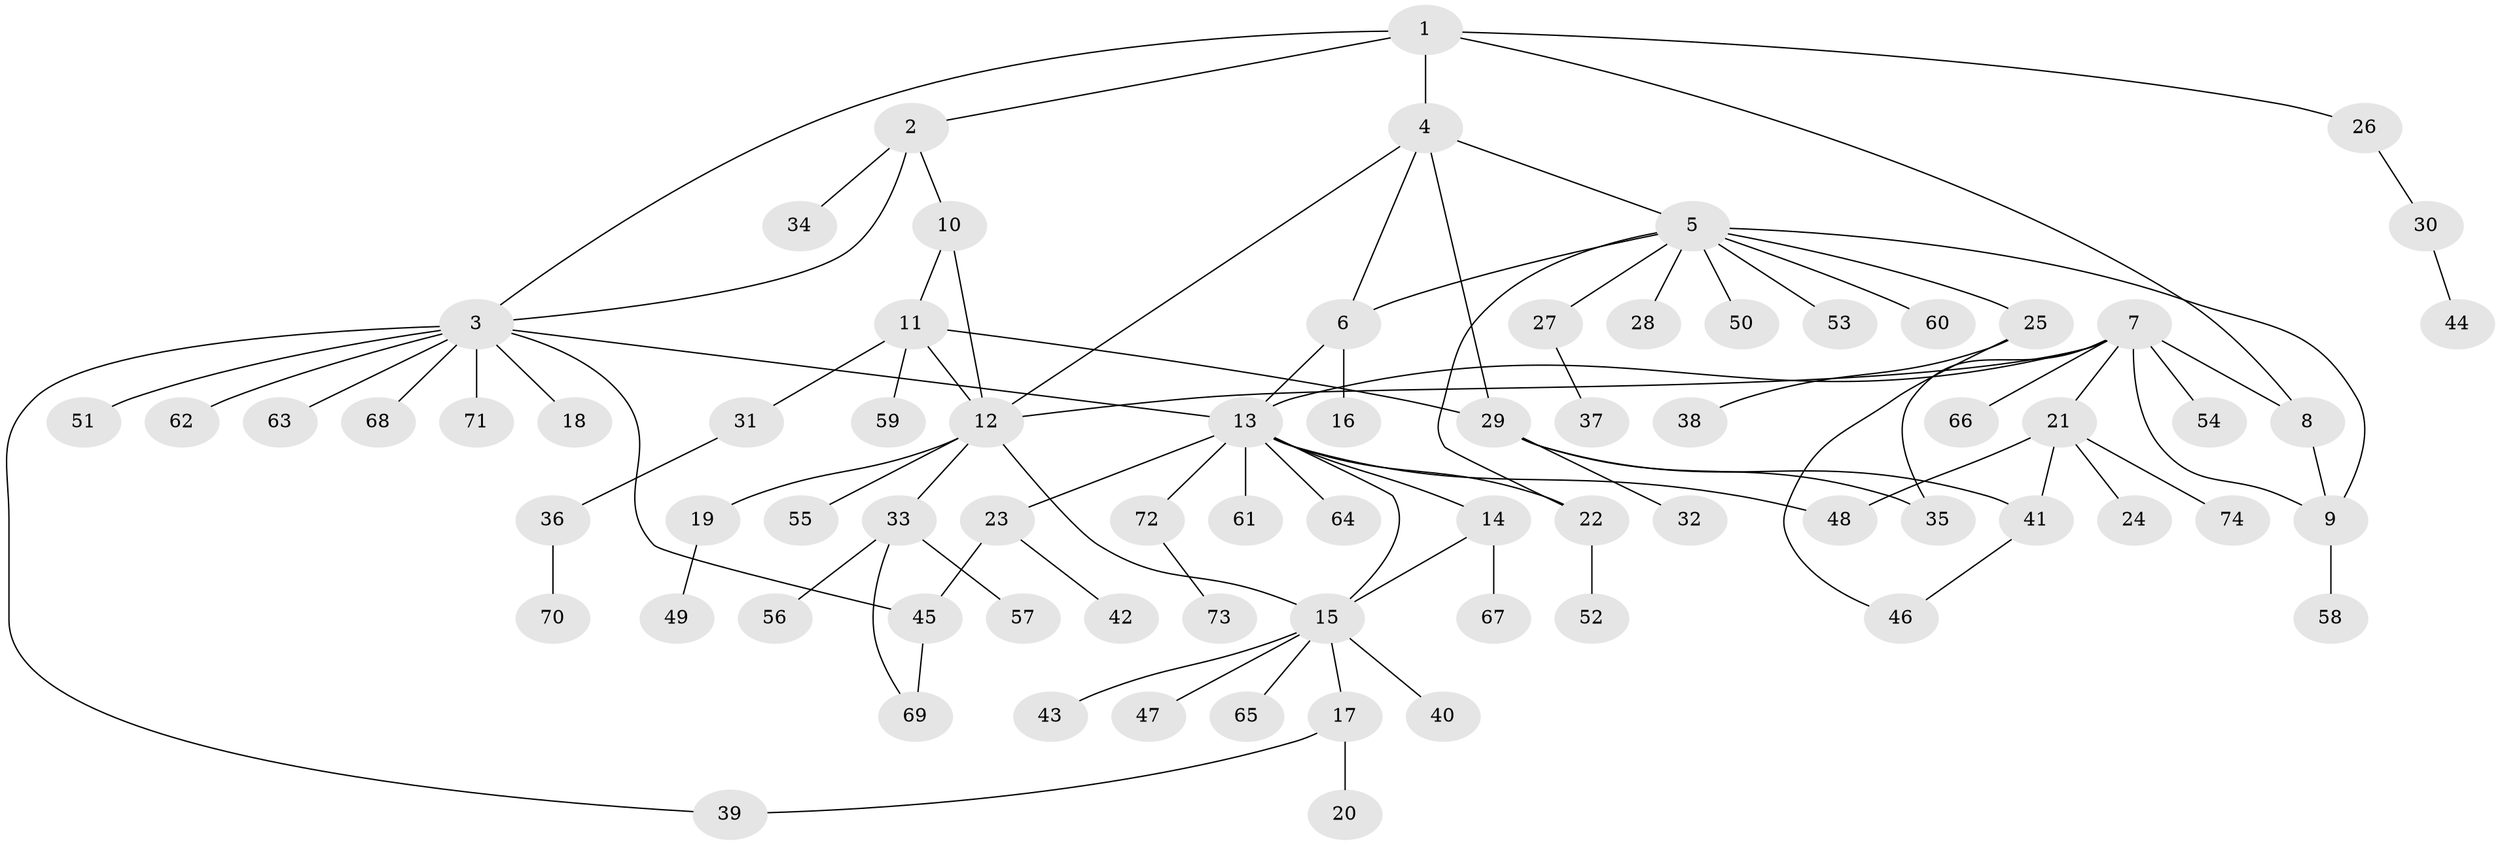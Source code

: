 // Generated by graph-tools (version 1.1) at 2025/50/03/09/25 03:50:31]
// undirected, 74 vertices, 93 edges
graph export_dot {
graph [start="1"]
  node [color=gray90,style=filled];
  1;
  2;
  3;
  4;
  5;
  6;
  7;
  8;
  9;
  10;
  11;
  12;
  13;
  14;
  15;
  16;
  17;
  18;
  19;
  20;
  21;
  22;
  23;
  24;
  25;
  26;
  27;
  28;
  29;
  30;
  31;
  32;
  33;
  34;
  35;
  36;
  37;
  38;
  39;
  40;
  41;
  42;
  43;
  44;
  45;
  46;
  47;
  48;
  49;
  50;
  51;
  52;
  53;
  54;
  55;
  56;
  57;
  58;
  59;
  60;
  61;
  62;
  63;
  64;
  65;
  66;
  67;
  68;
  69;
  70;
  71;
  72;
  73;
  74;
  1 -- 2;
  1 -- 3;
  1 -- 4;
  1 -- 8;
  1 -- 26;
  2 -- 3;
  2 -- 10;
  2 -- 34;
  3 -- 13;
  3 -- 18;
  3 -- 39;
  3 -- 45;
  3 -- 51;
  3 -- 62;
  3 -- 63;
  3 -- 68;
  3 -- 71;
  4 -- 5;
  4 -- 6;
  4 -- 12;
  4 -- 29;
  5 -- 6;
  5 -- 9;
  5 -- 22;
  5 -- 25;
  5 -- 27;
  5 -- 28;
  5 -- 50;
  5 -- 53;
  5 -- 60;
  6 -- 13;
  6 -- 16;
  7 -- 8;
  7 -- 9;
  7 -- 12;
  7 -- 13;
  7 -- 21;
  7 -- 35;
  7 -- 54;
  7 -- 66;
  8 -- 9;
  9 -- 58;
  10 -- 11;
  10 -- 12;
  11 -- 12;
  11 -- 29;
  11 -- 31;
  11 -- 59;
  12 -- 15;
  12 -- 19;
  12 -- 33;
  12 -- 55;
  13 -- 14;
  13 -- 15;
  13 -- 22;
  13 -- 23;
  13 -- 48;
  13 -- 61;
  13 -- 64;
  13 -- 72;
  14 -- 15;
  14 -- 67;
  15 -- 17;
  15 -- 40;
  15 -- 43;
  15 -- 47;
  15 -- 65;
  17 -- 20;
  17 -- 39;
  19 -- 49;
  21 -- 24;
  21 -- 41;
  21 -- 48;
  21 -- 74;
  22 -- 52;
  23 -- 42;
  23 -- 45;
  25 -- 38;
  25 -- 46;
  26 -- 30;
  27 -- 37;
  29 -- 32;
  29 -- 35;
  29 -- 41;
  30 -- 44;
  31 -- 36;
  33 -- 56;
  33 -- 57;
  33 -- 69;
  36 -- 70;
  41 -- 46;
  45 -- 69;
  72 -- 73;
}
